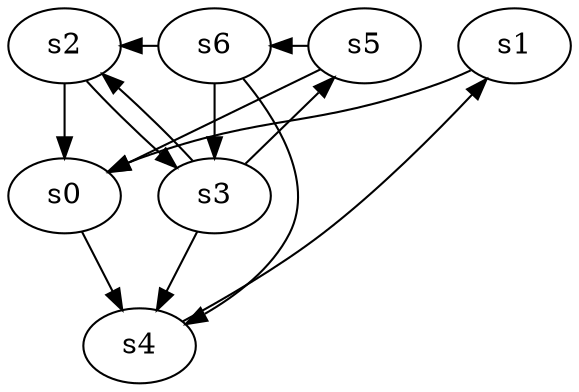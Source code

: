 digraph game_0716_complex_7 {
    s0 [name="s0", player=0];
    s1 [name="s1", player=0];
    s2 [name="s2", player=0, target=1];
    s3 [name="s3", player=0];
    s4 [name="s4", player=1];
    s5 [name="s5", player=1];
    s6 [name="s6", player=0];

    s0 -> s4;
    s1 -> s0 [constraint="time % 3 == 1 || time % 3 == 0"];
    s2 -> s0;
    s2 -> s3 [constraint="time == 1 || time == 8 || time == 19 || time == 20"];
    s3 -> s2 [constraint="time % 4 == 2"];
    s3 -> s4;
    s3 -> s5 [constraint="time % 8 == 4"];
    s4 -> s1 [constraint="time % 5 == 0"];
    s5 -> s0 [constraint="time == 1 || time == 15 || time == 17"];
    s5 -> s6 [constraint="time % 4 == 1 && time % 4 == 2"];
    s6 -> s2 [constraint="time == 4 || time == 11 || time == 12 || time == 23 || time == 26"];
    s6 -> s3 [constraint="time % 2 == 0 || time % 2 == 1"];
    s6 -> s4 [constraint="time % 7 == 2"];
}
